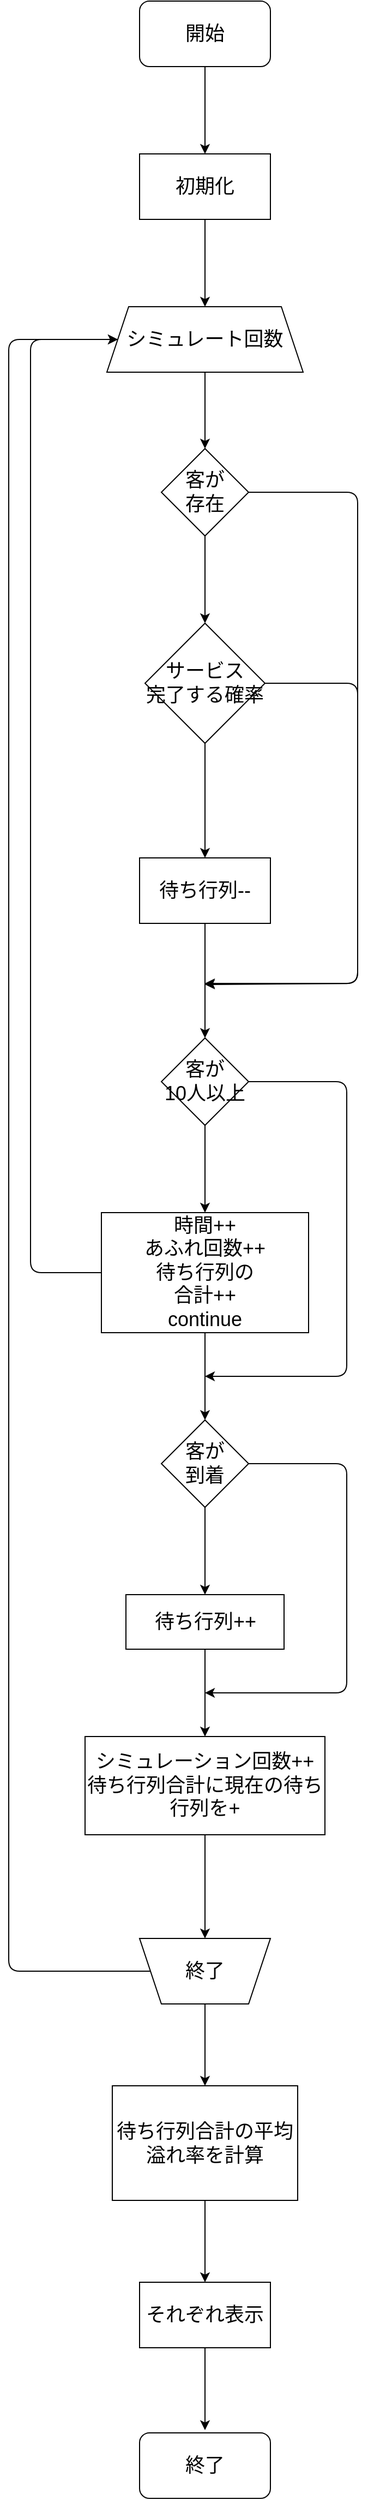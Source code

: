 <mxfile>
    <diagram id="oyt1ZIB5oZuwHGpbNxzQ" name="ページ1">
        <mxGraphModel dx="1432" dy="516" grid="1" gridSize="10" guides="1" tooltips="1" connect="1" arrows="1" fold="1" page="1" pageScale="1" pageWidth="827" pageHeight="1169" math="0" shadow="0">
            <root>
                <mxCell id="0"/>
                <mxCell id="1" parent="0"/>
                <mxCell id="11" value="" style="edgeStyle=none;html=1;" edge="1" parent="1" source="3" target="10">
                    <mxGeometry relative="1" as="geometry"/>
                </mxCell>
                <mxCell id="3" value="&lt;font style=&quot;font-size: 18px;&quot;&gt;開始&lt;/font&gt;" style="rounded=1;whiteSpace=wrap;html=1;" vertex="1" parent="1">
                    <mxGeometry x="120" y="40" width="120" height="60" as="geometry"/>
                </mxCell>
                <mxCell id="14" value="" style="edgeStyle=none;html=1;" edge="1" parent="1" source="10" target="13">
                    <mxGeometry relative="1" as="geometry"/>
                </mxCell>
                <mxCell id="10" value="初期化" style="rounded=0;whiteSpace=wrap;html=1;fontSize=18;" vertex="1" parent="1">
                    <mxGeometry x="120" y="180" width="120" height="60" as="geometry"/>
                </mxCell>
                <mxCell id="18" value="" style="edgeStyle=none;html=1;" edge="1" parent="1" source="13" target="17">
                    <mxGeometry relative="1" as="geometry"/>
                </mxCell>
                <mxCell id="13" value="シミュレート回数" style="shape=trapezoid;perimeter=trapezoidPerimeter;whiteSpace=wrap;html=1;fixedSize=1;fontSize=18;rounded=0;" vertex="1" parent="1">
                    <mxGeometry x="90" y="320" width="180" height="60" as="geometry"/>
                </mxCell>
                <mxCell id="22" value="" style="edgeStyle=none;html=1;" edge="1" parent="1" source="17" target="21">
                    <mxGeometry relative="1" as="geometry"/>
                </mxCell>
                <mxCell id="33" style="edgeStyle=none;html=1;exitX=1;exitY=0.5;exitDx=0;exitDy=0;" edge="1" parent="1" source="17">
                    <mxGeometry relative="1" as="geometry">
                        <mxPoint x="180" y="941" as="targetPoint"/>
                        <Array as="points">
                            <mxPoint x="320" y="490"/>
                            <mxPoint x="320" y="940"/>
                        </Array>
                    </mxGeometry>
                </mxCell>
                <mxCell id="17" value="客が&lt;br&gt;存在" style="rhombus;whiteSpace=wrap;html=1;fontSize=18;rounded=0;" vertex="1" parent="1">
                    <mxGeometry x="140" y="450" width="80" height="80" as="geometry"/>
                </mxCell>
                <mxCell id="24" value="" style="edgeStyle=none;html=1;" edge="1" parent="1" source="21" target="23">
                    <mxGeometry relative="1" as="geometry"/>
                </mxCell>
                <mxCell id="42" style="edgeStyle=none;html=1;exitX=1;exitY=0.5;exitDx=0;exitDy=0;" edge="1" parent="1" source="21">
                    <mxGeometry relative="1" as="geometry">
                        <mxPoint x="180" y="940" as="targetPoint"/>
                        <Array as="points">
                            <mxPoint x="320" y="665"/>
                            <mxPoint x="320" y="940"/>
                        </Array>
                    </mxGeometry>
                </mxCell>
                <mxCell id="21" value="サービス&lt;br&gt;完了する確率" style="rhombus;whiteSpace=wrap;html=1;fontSize=18;rounded=0;" vertex="1" parent="1">
                    <mxGeometry x="125" y="610" width="110" height="110" as="geometry"/>
                </mxCell>
                <mxCell id="30" value="" style="edgeStyle=none;html=1;" edge="1" parent="1" source="23" target="26">
                    <mxGeometry relative="1" as="geometry"/>
                </mxCell>
                <mxCell id="23" value="待ち行列--" style="whiteSpace=wrap;html=1;fontSize=18;rounded=0;" vertex="1" parent="1">
                    <mxGeometry x="120" y="825" width="120" height="60" as="geometry"/>
                </mxCell>
                <mxCell id="31" value="" style="edgeStyle=none;html=1;" edge="1" parent="1" source="26" target="29">
                    <mxGeometry relative="1" as="geometry"/>
                </mxCell>
                <mxCell id="43" style="edgeStyle=none;html=1;exitX=1;exitY=0.5;exitDx=0;exitDy=0;" edge="1" parent="1" source="26">
                    <mxGeometry relative="1" as="geometry">
                        <mxPoint x="180" y="1300" as="targetPoint"/>
                        <Array as="points">
                            <mxPoint x="310" y="1030"/>
                            <mxPoint x="310" y="1300"/>
                        </Array>
                    </mxGeometry>
                </mxCell>
                <mxCell id="26" value="客が&lt;br&gt;10人以上" style="rhombus;whiteSpace=wrap;html=1;fontSize=18;rounded=0;" vertex="1" parent="1">
                    <mxGeometry x="140" y="990" width="80" height="80" as="geometry"/>
                </mxCell>
                <mxCell id="32" style="edgeStyle=none;html=1;exitX=0;exitY=0.5;exitDx=0;exitDy=0;entryX=0;entryY=0.5;entryDx=0;entryDy=0;" edge="1" parent="1" source="29" target="13">
                    <mxGeometry relative="1" as="geometry">
                        <Array as="points">
                            <mxPoint x="20" y="1205"/>
                            <mxPoint x="20" y="350"/>
                        </Array>
                    </mxGeometry>
                </mxCell>
                <mxCell id="37" value="" style="edgeStyle=none;html=1;" edge="1" parent="1" source="29" target="35">
                    <mxGeometry relative="1" as="geometry"/>
                </mxCell>
                <mxCell id="29" value="時間++&lt;br&gt;あふれ回数++&lt;br&gt;待ち行列の&lt;br&gt;合計++&lt;br&gt;continue" style="whiteSpace=wrap;html=1;fontSize=18;rounded=0;" vertex="1" parent="1">
                    <mxGeometry x="85" y="1150" width="190" height="110" as="geometry"/>
                </mxCell>
                <mxCell id="34" value="" style="edgeStyle=none;html=1;" edge="1" parent="1" source="35" target="36">
                    <mxGeometry relative="1" as="geometry"/>
                </mxCell>
                <mxCell id="44" style="edgeStyle=none;html=1;exitX=1;exitY=0.5;exitDx=0;exitDy=0;" edge="1" parent="1" source="35">
                    <mxGeometry relative="1" as="geometry">
                        <mxPoint x="180" y="1590" as="targetPoint"/>
                        <Array as="points">
                            <mxPoint x="310" y="1380"/>
                            <mxPoint x="310" y="1590"/>
                        </Array>
                    </mxGeometry>
                </mxCell>
                <mxCell id="35" value="客が&lt;br&gt;到着" style="rhombus;whiteSpace=wrap;html=1;fontSize=18;rounded=0;" vertex="1" parent="1">
                    <mxGeometry x="140" y="1340" width="80" height="80" as="geometry"/>
                </mxCell>
                <mxCell id="40" value="" style="edgeStyle=none;html=1;" edge="1" parent="1" source="36" target="39">
                    <mxGeometry relative="1" as="geometry"/>
                </mxCell>
                <mxCell id="36" value="待ち行列++" style="whiteSpace=wrap;html=1;fontSize=18;rounded=0;" vertex="1" parent="1">
                    <mxGeometry x="107.5" y="1500" width="145" height="50" as="geometry"/>
                </mxCell>
                <mxCell id="41" style="edgeStyle=none;html=1;exitX=1;exitY=0.5;exitDx=0;exitDy=0;entryX=0;entryY=0.5;entryDx=0;entryDy=0;" edge="1" parent="1" source="52" target="13">
                    <mxGeometry relative="1" as="geometry">
                        <Array as="points">
                            <mxPoint y="1845"/>
                            <mxPoint y="350"/>
                        </Array>
                    </mxGeometry>
                </mxCell>
                <mxCell id="53" value="" style="edgeStyle=none;html=1;fontSize=18;" edge="1" parent="1" source="39" target="52">
                    <mxGeometry relative="1" as="geometry"/>
                </mxCell>
                <mxCell id="39" value="シミュレーション回数++&lt;br&gt;待ち行列合計に現在の待ち行列を+" style="whiteSpace=wrap;html=1;fontSize=18;rounded=0;" vertex="1" parent="1">
                    <mxGeometry x="70" y="1630" width="220" height="90" as="geometry"/>
                </mxCell>
                <mxCell id="55" value="" style="edgeStyle=none;html=1;fontSize=18;" edge="1" parent="1" source="45" target="47">
                    <mxGeometry relative="1" as="geometry"/>
                </mxCell>
                <mxCell id="45" value="待ち行列合計の平均&lt;br&gt;溢れ率を計算" style="whiteSpace=wrap;html=1;fontSize=18;rounded=0;" vertex="1" parent="1">
                    <mxGeometry x="95" y="1950" width="170" height="105" as="geometry"/>
                </mxCell>
                <mxCell id="50" value="" style="edgeStyle=none;html=1;" edge="1" parent="1" source="47">
                    <mxGeometry relative="1" as="geometry">
                        <mxPoint x="180" y="2265.5" as="targetPoint"/>
                    </mxGeometry>
                </mxCell>
                <mxCell id="47" value="それぞれ表示" style="whiteSpace=wrap;html=1;fontSize=18;rounded=0;" vertex="1" parent="1">
                    <mxGeometry x="120" y="2130" width="120" height="60" as="geometry"/>
                </mxCell>
                <mxCell id="51" value="&lt;font style=&quot;font-size: 18px;&quot;&gt;終了&lt;/font&gt;" style="rounded=1;whiteSpace=wrap;html=1;" vertex="1" parent="1">
                    <mxGeometry x="120" y="2268" width="120" height="60" as="geometry"/>
                </mxCell>
                <mxCell id="54" value="" style="edgeStyle=none;html=1;fontSize=18;" edge="1" parent="1" source="52" target="45">
                    <mxGeometry relative="1" as="geometry"/>
                </mxCell>
                <mxCell id="52" value="終了" style="shape=trapezoid;perimeter=trapezoidPerimeter;whiteSpace=wrap;html=1;fixedSize=1;fontSize=18;rounded=0;direction=west;" vertex="1" parent="1">
                    <mxGeometry x="120" y="1815" width="120" height="60" as="geometry"/>
                </mxCell>
            </root>
        </mxGraphModel>
    </diagram>
</mxfile>
